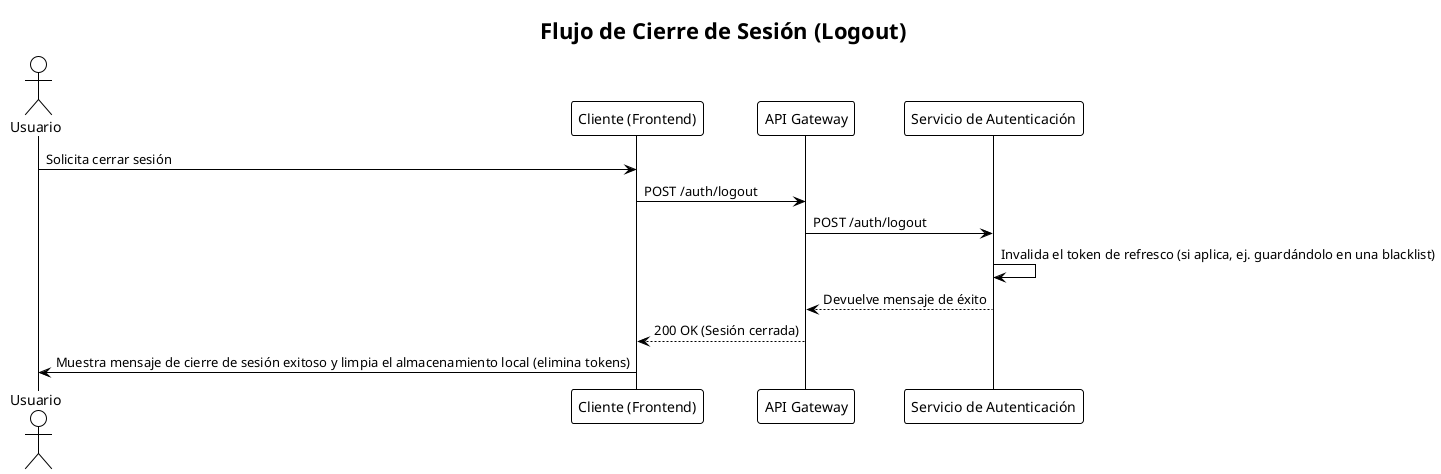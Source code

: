 @startuml sequence_logout
!theme plain

title "Flujo de Cierre de Sesión (Logout)"

actor Usuario
participant "Cliente (Frontend)" as Cliente
participant "API Gateway" as Gateway
participant "Servicio de Autenticación" as AuthServer

Usuario -> Cliente: Solicita cerrar sesión
Cliente -> Gateway: POST /auth/logout
Gateway -> AuthServer: POST /auth/logout

AuthServer -> AuthServer: Invalida el token de refresco (si aplica, ej. guardándolo en una blacklist)
AuthServer --> Gateway: Devuelve mensaje de éxito
Gateway --> Cliente: 200 OK (Sesión cerrada)
Cliente -> Usuario: Muestra mensaje de cierre de sesión exitoso y limpia el almacenamiento local (elimina tokens)

@enduml
